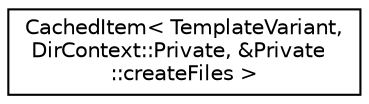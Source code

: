 digraph "Graphical Class Hierarchy"
{
 // LATEX_PDF_SIZE
  edge [fontname="Helvetica",fontsize="10",labelfontname="Helvetica",labelfontsize="10"];
  node [fontname="Helvetica",fontsize="10",shape=record];
  rankdir="LR";
  Node0 [label="CachedItem\< TemplateVariant,\l DirContext::Private, &Private\l::createFiles \>",height=0.2,width=0.4,color="black", fillcolor="white", style="filled",URL="$classCachedItem.html",tooltip=" "];
}
